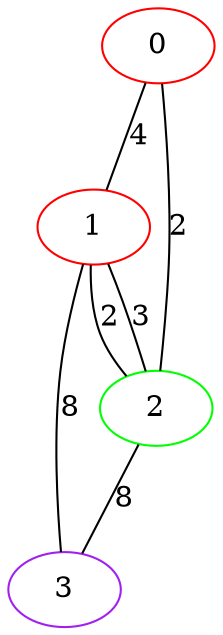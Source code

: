 graph "" {
0 [color=red, weight=1];
1 [color=red, weight=1];
2 [color=green, weight=2];
3 [color=purple, weight=4];
0 -- 1  [key=0, label=4];
0 -- 2  [key=0, label=2];
1 -- 2  [key=0, label=3];
1 -- 2  [key=1, label=2];
1 -- 3  [key=0, label=8];
2 -- 3  [key=0, label=8];
}
